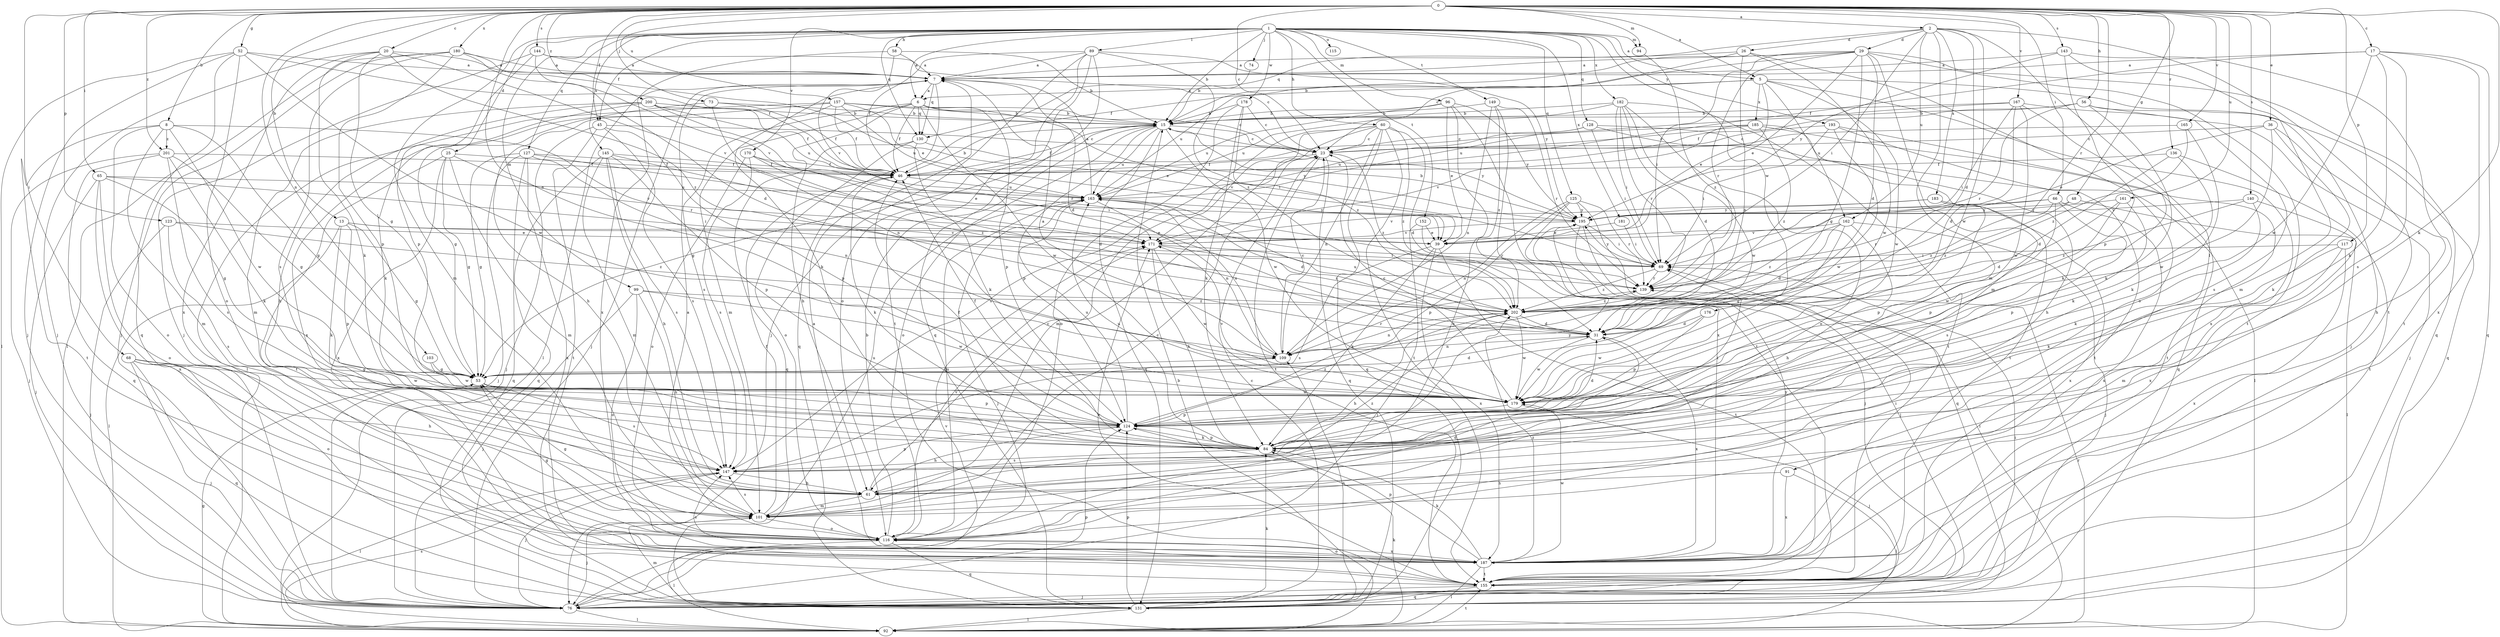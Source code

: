 strict digraph  {
0;
1;
2;
5;
6;
7;
8;
13;
15;
17;
20;
23;
25;
26;
29;
31;
36;
39;
45;
46;
48;
52;
53;
56;
58;
60;
61;
65;
66;
68;
69;
73;
74;
76;
84;
89;
91;
92;
94;
96;
99;
101;
103;
109;
115;
116;
117;
123;
124;
125;
127;
128;
130;
131;
136;
139;
140;
143;
144;
145;
147;
149;
152;
155;
157;
161;
162;
163;
165;
167;
170;
171;
176;
178;
179;
180;
181;
182;
183;
185;
187;
193;
195;
200;
201;
202;
0 -> 2  [label=a];
0 -> 5  [label=a];
0 -> 8  [label=b];
0 -> 13  [label=b];
0 -> 17  [label=c];
0 -> 20  [label=c];
0 -> 23  [label=c];
0 -> 36  [label=e];
0 -> 45  [label=f];
0 -> 48  [label=g];
0 -> 52  [label=g];
0 -> 56  [label=h];
0 -> 65  [label=i];
0 -> 66  [label=i];
0 -> 68  [label=i];
0 -> 73  [label=j];
0 -> 84  [label=k];
0 -> 94  [label=m];
0 -> 103  [label=n];
0 -> 109  [label=n];
0 -> 117  [label=p];
0 -> 123  [label=p];
0 -> 136  [label=r];
0 -> 139  [label=r];
0 -> 140  [label=s];
0 -> 143  [label=s];
0 -> 144  [label=s];
0 -> 157  [label=u];
0 -> 161  [label=u];
0 -> 165  [label=v];
0 -> 167  [label=v];
0 -> 180  [label=x];
0 -> 200  [label=z];
0 -> 201  [label=z];
1 -> 5  [label=a];
1 -> 6  [label=a];
1 -> 15  [label=b];
1 -> 25  [label=d];
1 -> 45  [label=f];
1 -> 58  [label=h];
1 -> 60  [label=h];
1 -> 74  [label=j];
1 -> 89  [label=l];
1 -> 94  [label=m];
1 -> 96  [label=m];
1 -> 99  [label=m];
1 -> 101  [label=m];
1 -> 115  [label=o];
1 -> 125  [label=q];
1 -> 127  [label=q];
1 -> 128  [label=q];
1 -> 130  [label=q];
1 -> 145  [label=s];
1 -> 149  [label=t];
1 -> 152  [label=t];
1 -> 170  [label=v];
1 -> 176  [label=w];
1 -> 178  [label=w];
1 -> 181  [label=x];
1 -> 182  [label=x];
1 -> 193  [label=y];
2 -> 26  [label=d];
2 -> 29  [label=d];
2 -> 31  [label=d];
2 -> 69  [label=i];
2 -> 91  [label=l];
2 -> 101  [label=m];
2 -> 130  [label=q];
2 -> 155  [label=t];
2 -> 162  [label=u];
2 -> 179  [label=w];
2 -> 183  [label=x];
5 -> 6  [label=a];
5 -> 39  [label=e];
5 -> 76  [label=j];
5 -> 162  [label=u];
5 -> 163  [label=u];
5 -> 179  [label=w];
5 -> 185  [label=x];
5 -> 187  [label=x];
6 -> 15  [label=b];
6 -> 46  [label=f];
6 -> 61  [label=h];
6 -> 69  [label=i];
6 -> 101  [label=m];
6 -> 124  [label=p];
6 -> 130  [label=q];
6 -> 147  [label=s];
6 -> 179  [label=w];
7 -> 6  [label=a];
7 -> 31  [label=d];
7 -> 76  [label=j];
7 -> 84  [label=k];
7 -> 92  [label=l];
7 -> 130  [label=q];
7 -> 131  [label=q];
8 -> 53  [label=g];
8 -> 101  [label=m];
8 -> 116  [label=o];
8 -> 139  [label=r];
8 -> 155  [label=t];
8 -> 179  [label=w];
8 -> 201  [label=z];
13 -> 39  [label=e];
13 -> 53  [label=g];
13 -> 84  [label=k];
13 -> 92  [label=l];
13 -> 124  [label=p];
13 -> 171  [label=v];
15 -> 23  [label=c];
15 -> 46  [label=f];
15 -> 53  [label=g];
15 -> 116  [label=o];
15 -> 124  [label=p];
15 -> 131  [label=q];
15 -> 163  [label=u];
15 -> 179  [label=w];
15 -> 195  [label=y];
17 -> 7  [label=a];
17 -> 46  [label=f];
17 -> 84  [label=k];
17 -> 131  [label=q];
17 -> 147  [label=s];
17 -> 179  [label=w];
17 -> 187  [label=x];
20 -> 7  [label=a];
20 -> 53  [label=g];
20 -> 76  [label=j];
20 -> 84  [label=k];
20 -> 171  [label=v];
20 -> 187  [label=x];
20 -> 202  [label=z];
23 -> 46  [label=f];
23 -> 131  [label=q];
23 -> 155  [label=t];
23 -> 202  [label=z];
25 -> 46  [label=f];
25 -> 53  [label=g];
25 -> 101  [label=m];
25 -> 155  [label=t];
25 -> 171  [label=v];
25 -> 187  [label=x];
26 -> 7  [label=a];
26 -> 23  [label=c];
26 -> 109  [label=n];
26 -> 116  [label=o];
26 -> 179  [label=w];
29 -> 7  [label=a];
29 -> 15  [label=b];
29 -> 31  [label=d];
29 -> 39  [label=e];
29 -> 46  [label=f];
29 -> 53  [label=g];
29 -> 69  [label=i];
29 -> 101  [label=m];
29 -> 131  [label=q];
29 -> 139  [label=r];
29 -> 155  [label=t];
31 -> 109  [label=n];
31 -> 163  [label=u];
31 -> 179  [label=w];
31 -> 187  [label=x];
36 -> 23  [label=c];
36 -> 39  [label=e];
36 -> 61  [label=h];
36 -> 84  [label=k];
36 -> 179  [label=w];
39 -> 84  [label=k];
39 -> 147  [label=s];
39 -> 155  [label=t];
39 -> 187  [label=x];
45 -> 23  [label=c];
45 -> 76  [label=j];
45 -> 124  [label=p];
45 -> 147  [label=s];
45 -> 155  [label=t];
46 -> 15  [label=b];
46 -> 84  [label=k];
46 -> 163  [label=u];
48 -> 92  [label=l];
48 -> 195  [label=y];
48 -> 202  [label=z];
52 -> 7  [label=a];
52 -> 46  [label=f];
52 -> 76  [label=j];
52 -> 92  [label=l];
52 -> 116  [label=o];
52 -> 131  [label=q];
52 -> 179  [label=w];
53 -> 31  [label=d];
53 -> 124  [label=p];
53 -> 147  [label=s];
53 -> 179  [label=w];
56 -> 15  [label=b];
56 -> 46  [label=f];
56 -> 84  [label=k];
56 -> 131  [label=q];
56 -> 139  [label=r];
56 -> 147  [label=s];
58 -> 7  [label=a];
58 -> 15  [label=b];
58 -> 171  [label=v];
58 -> 187  [label=x];
60 -> 23  [label=c];
60 -> 31  [label=d];
60 -> 101  [label=m];
60 -> 109  [label=n];
60 -> 131  [label=q];
60 -> 147  [label=s];
60 -> 155  [label=t];
60 -> 171  [label=v];
60 -> 202  [label=z];
61 -> 23  [label=c];
61 -> 101  [label=m];
61 -> 202  [label=z];
65 -> 53  [label=g];
65 -> 69  [label=i];
65 -> 76  [label=j];
65 -> 116  [label=o];
65 -> 163  [label=u];
65 -> 187  [label=x];
66 -> 124  [label=p];
66 -> 139  [label=r];
66 -> 147  [label=s];
66 -> 187  [label=x];
66 -> 195  [label=y];
66 -> 202  [label=z];
68 -> 53  [label=g];
68 -> 61  [label=h];
68 -> 76  [label=j];
68 -> 116  [label=o];
68 -> 131  [label=q];
68 -> 179  [label=w];
69 -> 139  [label=r];
69 -> 195  [label=y];
69 -> 202  [label=z];
73 -> 15  [label=b];
73 -> 46  [label=f];
73 -> 53  [label=g];
73 -> 109  [label=n];
74 -> 15  [label=b];
76 -> 69  [label=i];
76 -> 92  [label=l];
76 -> 124  [label=p];
76 -> 171  [label=v];
84 -> 46  [label=f];
84 -> 69  [label=i];
84 -> 124  [label=p];
84 -> 147  [label=s];
84 -> 163  [label=u];
84 -> 195  [label=y];
89 -> 7  [label=a];
89 -> 46  [label=f];
89 -> 76  [label=j];
89 -> 116  [label=o];
89 -> 131  [label=q];
89 -> 155  [label=t];
89 -> 195  [label=y];
89 -> 202  [label=z];
91 -> 61  [label=h];
91 -> 92  [label=l];
91 -> 187  [label=x];
92 -> 15  [label=b];
92 -> 53  [label=g];
92 -> 84  [label=k];
92 -> 139  [label=r];
92 -> 147  [label=s];
92 -> 155  [label=t];
94 -> 202  [label=z];
96 -> 15  [label=b];
96 -> 39  [label=e];
96 -> 116  [label=o];
96 -> 155  [label=t];
96 -> 163  [label=u];
96 -> 195  [label=y];
99 -> 61  [label=h];
99 -> 76  [label=j];
99 -> 116  [label=o];
99 -> 179  [label=w];
99 -> 202  [label=z];
101 -> 23  [label=c];
101 -> 46  [label=f];
101 -> 53  [label=g];
101 -> 76  [label=j];
101 -> 116  [label=o];
101 -> 147  [label=s];
101 -> 163  [label=u];
103 -> 53  [label=g];
103 -> 179  [label=w];
109 -> 7  [label=a];
109 -> 23  [label=c];
109 -> 53  [label=g];
109 -> 139  [label=r];
109 -> 163  [label=u];
116 -> 7  [label=a];
116 -> 15  [label=b];
116 -> 31  [label=d];
116 -> 53  [label=g];
116 -> 69  [label=i];
116 -> 92  [label=l];
116 -> 131  [label=q];
116 -> 163  [label=u];
116 -> 171  [label=v];
116 -> 187  [label=x];
117 -> 69  [label=i];
117 -> 84  [label=k];
117 -> 101  [label=m];
117 -> 187  [label=x];
123 -> 39  [label=e];
123 -> 76  [label=j];
123 -> 147  [label=s];
123 -> 202  [label=z];
124 -> 31  [label=d];
124 -> 46  [label=f];
124 -> 61  [label=h];
124 -> 84  [label=k];
124 -> 163  [label=u];
124 -> 202  [label=z];
125 -> 76  [label=j];
125 -> 109  [label=n];
125 -> 124  [label=p];
125 -> 131  [label=q];
125 -> 139  [label=r];
125 -> 195  [label=y];
127 -> 46  [label=f];
127 -> 53  [label=g];
127 -> 69  [label=i];
127 -> 76  [label=j];
127 -> 109  [label=n];
127 -> 131  [label=q];
127 -> 187  [label=x];
128 -> 23  [label=c];
128 -> 69  [label=i];
128 -> 92  [label=l];
128 -> 155  [label=t];
128 -> 163  [label=u];
130 -> 84  [label=k];
130 -> 116  [label=o];
130 -> 131  [label=q];
130 -> 195  [label=y];
131 -> 23  [label=c];
131 -> 84  [label=k];
131 -> 92  [label=l];
131 -> 101  [label=m];
131 -> 109  [label=n];
131 -> 124  [label=p];
136 -> 31  [label=d];
136 -> 46  [label=f];
136 -> 84  [label=k];
136 -> 155  [label=t];
139 -> 202  [label=z];
140 -> 84  [label=k];
140 -> 187  [label=x];
140 -> 195  [label=y];
140 -> 202  [label=z];
143 -> 7  [label=a];
143 -> 101  [label=m];
143 -> 124  [label=p];
143 -> 155  [label=t];
143 -> 195  [label=y];
144 -> 7  [label=a];
144 -> 23  [label=c];
144 -> 31  [label=d];
144 -> 76  [label=j];
144 -> 124  [label=p];
145 -> 46  [label=f];
145 -> 61  [label=h];
145 -> 101  [label=m];
145 -> 124  [label=p];
145 -> 131  [label=q];
145 -> 147  [label=s];
145 -> 202  [label=z];
147 -> 61  [label=h];
147 -> 76  [label=j];
147 -> 92  [label=l];
147 -> 124  [label=p];
149 -> 15  [label=b];
149 -> 109  [label=n];
149 -> 139  [label=r];
149 -> 187  [label=x];
149 -> 202  [label=z];
152 -> 39  [label=e];
152 -> 76  [label=j];
152 -> 139  [label=r];
155 -> 76  [label=j];
155 -> 131  [label=q];
155 -> 171  [label=v];
157 -> 15  [label=b];
157 -> 23  [label=c];
157 -> 39  [label=e];
157 -> 46  [label=f];
157 -> 61  [label=h];
157 -> 92  [label=l];
157 -> 163  [label=u];
157 -> 187  [label=x];
161 -> 31  [label=d];
161 -> 124  [label=p];
161 -> 179  [label=w];
161 -> 195  [label=y];
162 -> 31  [label=d];
162 -> 53  [label=g];
162 -> 61  [label=h];
162 -> 76  [label=j];
162 -> 171  [label=v];
162 -> 202  [label=z];
163 -> 7  [label=a];
163 -> 31  [label=d];
163 -> 76  [label=j];
163 -> 109  [label=n];
163 -> 195  [label=y];
165 -> 23  [label=c];
165 -> 84  [label=k];
165 -> 202  [label=z];
167 -> 15  [label=b];
167 -> 31  [label=d];
167 -> 69  [label=i];
167 -> 76  [label=j];
167 -> 84  [label=k];
167 -> 163  [label=u];
167 -> 179  [label=w];
170 -> 31  [label=d];
170 -> 39  [label=e];
170 -> 46  [label=f];
170 -> 116  [label=o];
170 -> 147  [label=s];
171 -> 69  [label=i];
171 -> 84  [label=k];
171 -> 179  [label=w];
171 -> 202  [label=z];
176 -> 31  [label=d];
176 -> 124  [label=p];
176 -> 179  [label=w];
178 -> 15  [label=b];
178 -> 23  [label=c];
178 -> 84  [label=k];
178 -> 116  [label=o];
178 -> 202  [label=z];
179 -> 23  [label=c];
179 -> 76  [label=j];
179 -> 124  [label=p];
179 -> 171  [label=v];
180 -> 7  [label=a];
180 -> 39  [label=e];
180 -> 76  [label=j];
180 -> 92  [label=l];
180 -> 124  [label=p];
180 -> 147  [label=s];
180 -> 171  [label=v];
181 -> 39  [label=e];
181 -> 69  [label=i];
182 -> 15  [label=b];
182 -> 31  [label=d];
182 -> 69  [label=i];
182 -> 116  [label=o];
182 -> 139  [label=r];
182 -> 155  [label=t];
182 -> 163  [label=u];
182 -> 179  [label=w];
183 -> 124  [label=p];
183 -> 171  [label=v];
183 -> 187  [label=x];
183 -> 195  [label=y];
185 -> 23  [label=c];
185 -> 46  [label=f];
185 -> 61  [label=h];
185 -> 155  [label=t];
185 -> 171  [label=v];
185 -> 202  [label=z];
187 -> 7  [label=a];
187 -> 84  [label=k];
187 -> 92  [label=l];
187 -> 116  [label=o];
187 -> 124  [label=p];
187 -> 147  [label=s];
187 -> 155  [label=t];
187 -> 179  [label=w];
187 -> 195  [label=y];
187 -> 202  [label=z];
193 -> 23  [label=c];
193 -> 69  [label=i];
193 -> 131  [label=q];
193 -> 155  [label=t];
193 -> 179  [label=w];
195 -> 15  [label=b];
195 -> 69  [label=i];
195 -> 76  [label=j];
195 -> 92  [label=l];
195 -> 171  [label=v];
200 -> 15  [label=b];
200 -> 46  [label=f];
200 -> 61  [label=h];
200 -> 84  [label=k];
200 -> 101  [label=m];
200 -> 139  [label=r];
200 -> 163  [label=u];
201 -> 46  [label=f];
201 -> 53  [label=g];
201 -> 76  [label=j];
201 -> 84  [label=k];
201 -> 131  [label=q];
201 -> 147  [label=s];
202 -> 31  [label=d];
202 -> 61  [label=h];
202 -> 109  [label=n];
202 -> 179  [label=w];
}
